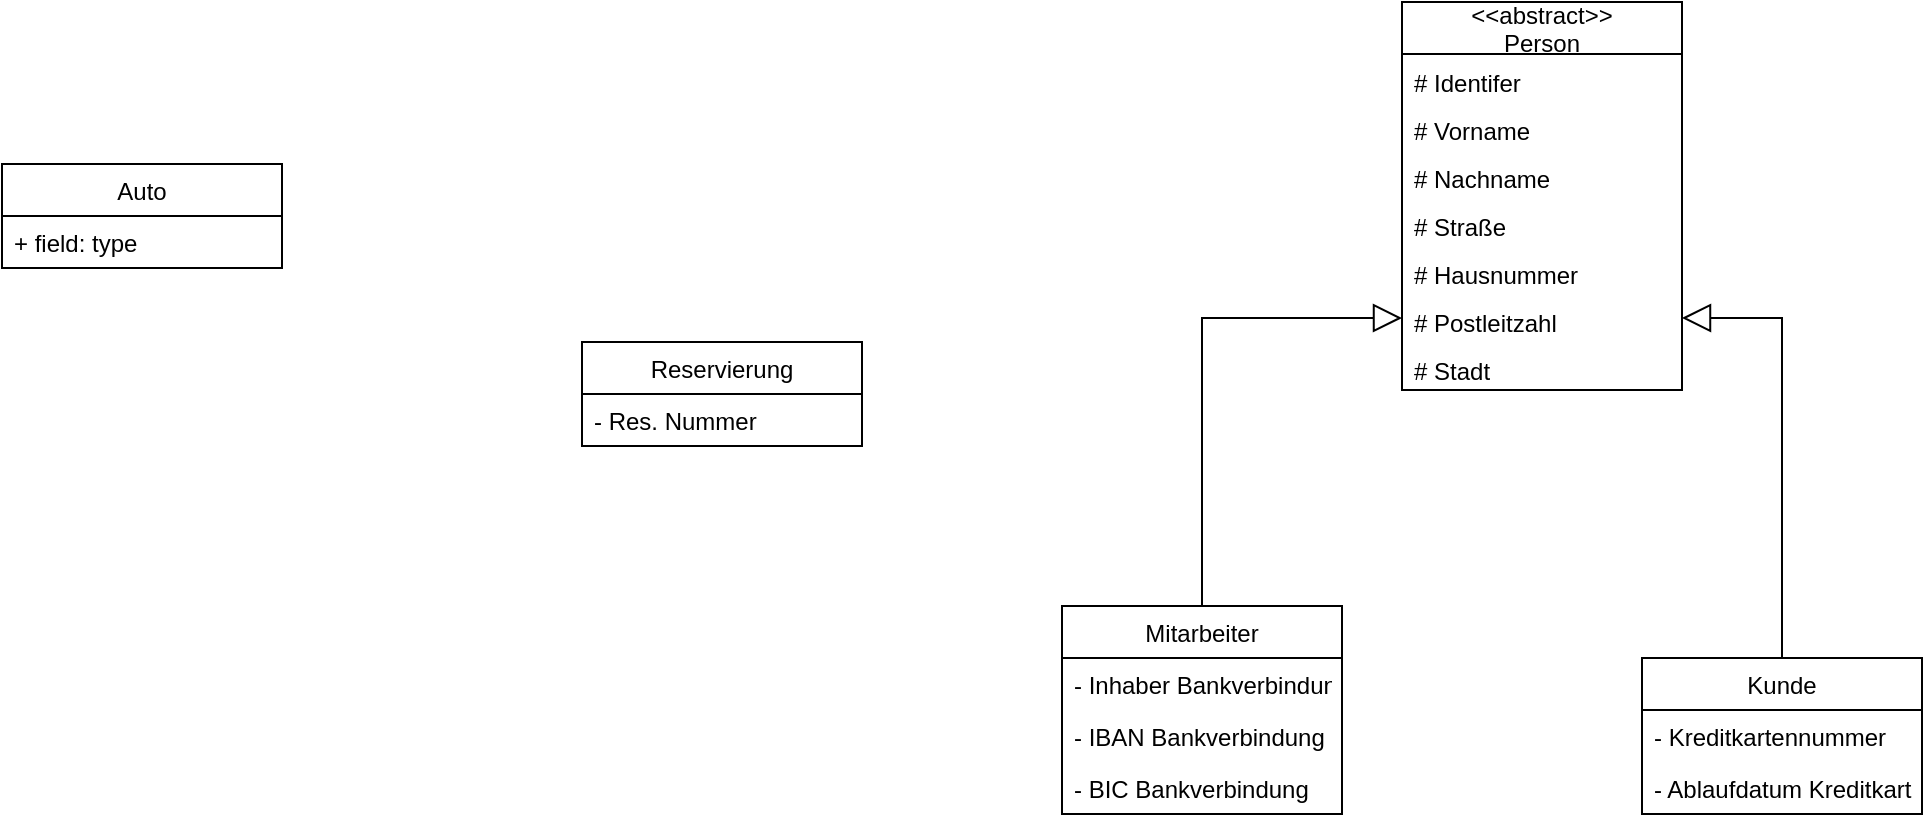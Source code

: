<mxfile version="16.6.3" type="github">
  <diagram id="WIovc9jqI_weolnuGIgq" name="Autovermietung-Verwaltung">
    <mxGraphModel dx="1773" dy="1726" grid="1" gridSize="10" guides="1" tooltips="1" connect="1" arrows="1" fold="1" page="1" pageScale="1" pageWidth="827" pageHeight="1169" math="0" shadow="0">
      <root>
        <mxCell id="0" />
        <mxCell id="1" parent="0" />
        <mxCell id="EFEKUuxmQIwIh7Pf4nEL-1" value="Auto" style="swimlane;fontStyle=0;childLayout=stackLayout;horizontal=1;startSize=26;fillColor=none;horizontalStack=0;resizeParent=1;resizeParentMax=0;resizeLast=0;collapsible=1;marginBottom=0;" vertex="1" parent="1">
          <mxGeometry x="-110" y="71" width="140" height="52" as="geometry" />
        </mxCell>
        <mxCell id="EFEKUuxmQIwIh7Pf4nEL-2" value="+ field: type" style="text;strokeColor=none;fillColor=none;align=left;verticalAlign=top;spacingLeft=4;spacingRight=4;overflow=hidden;rotatable=0;points=[[0,0.5],[1,0.5]];portConstraint=eastwest;" vertex="1" parent="EFEKUuxmQIwIh7Pf4nEL-1">
          <mxGeometry y="26" width="140" height="26" as="geometry" />
        </mxCell>
        <mxCell id="EFEKUuxmQIwIh7Pf4nEL-5" value="&lt;&lt;abstract&gt;&gt;&#xa;Person" style="swimlane;fontStyle=0;childLayout=stackLayout;horizontal=1;startSize=26;fillColor=none;horizontalStack=0;resizeParent=1;resizeParentMax=0;resizeLast=0;collapsible=1;marginBottom=0;" vertex="1" parent="1">
          <mxGeometry x="590" y="-10" width="140" height="194" as="geometry" />
        </mxCell>
        <mxCell id="EFEKUuxmQIwIh7Pf4nEL-6" value="# Identifer" style="text;strokeColor=none;fillColor=none;align=left;verticalAlign=bottom;spacingLeft=4;spacingRight=4;overflow=hidden;rotatable=0;points=[[0,0.5],[1,0.5]];portConstraint=eastwest;" vertex="1" parent="EFEKUuxmQIwIh7Pf4nEL-5">
          <mxGeometry y="26" width="140" height="24" as="geometry" />
        </mxCell>
        <mxCell id="EFEKUuxmQIwIh7Pf4nEL-14" value="# Vorname" style="text;strokeColor=none;fillColor=none;align=left;verticalAlign=bottom;spacingLeft=4;spacingRight=4;overflow=hidden;rotatable=0;points=[[0,0.5],[1,0.5]];portConstraint=eastwest;" vertex="1" parent="EFEKUuxmQIwIh7Pf4nEL-5">
          <mxGeometry y="50" width="140" height="24" as="geometry" />
        </mxCell>
        <mxCell id="EFEKUuxmQIwIh7Pf4nEL-12" value="# Nachname" style="text;strokeColor=none;fillColor=none;align=left;verticalAlign=bottom;spacingLeft=4;spacingRight=4;overflow=hidden;rotatable=0;points=[[0,0.5],[1,0.5]];portConstraint=eastwest;" vertex="1" parent="EFEKUuxmQIwIh7Pf4nEL-5">
          <mxGeometry y="74" width="140" height="24" as="geometry" />
        </mxCell>
        <mxCell id="EFEKUuxmQIwIh7Pf4nEL-15" value="# Straße" style="text;strokeColor=none;fillColor=none;align=left;verticalAlign=bottom;spacingLeft=4;spacingRight=4;overflow=hidden;rotatable=0;points=[[0,0.5],[1,0.5]];portConstraint=eastwest;" vertex="1" parent="EFEKUuxmQIwIh7Pf4nEL-5">
          <mxGeometry y="98" width="140" height="24" as="geometry" />
        </mxCell>
        <mxCell id="EFEKUuxmQIwIh7Pf4nEL-16" value="# Hausnummer" style="text;strokeColor=none;fillColor=none;align=left;verticalAlign=bottom;spacingLeft=4;spacingRight=4;overflow=hidden;rotatable=0;points=[[0,0.5],[1,0.5]];portConstraint=eastwest;" vertex="1" parent="EFEKUuxmQIwIh7Pf4nEL-5">
          <mxGeometry y="122" width="140" height="24" as="geometry" />
        </mxCell>
        <mxCell id="EFEKUuxmQIwIh7Pf4nEL-17" value="# Postleitzahl" style="text;strokeColor=none;fillColor=none;align=left;verticalAlign=bottom;spacingLeft=4;spacingRight=4;overflow=hidden;rotatable=0;points=[[0,0.5],[1,0.5]];portConstraint=eastwest;" vertex="1" parent="EFEKUuxmQIwIh7Pf4nEL-5">
          <mxGeometry y="146" width="140" height="24" as="geometry" />
        </mxCell>
        <mxCell id="EFEKUuxmQIwIh7Pf4nEL-18" value="# Stadt" style="text;strokeColor=none;fillColor=none;align=left;verticalAlign=bottom;spacingLeft=4;spacingRight=4;overflow=hidden;rotatable=0;points=[[0,0.5],[1,0.5]];portConstraint=eastwest;" vertex="1" parent="EFEKUuxmQIwIh7Pf4nEL-5">
          <mxGeometry y="170" width="140" height="24" as="geometry" />
        </mxCell>
        <mxCell id="EFEKUuxmQIwIh7Pf4nEL-25" style="edgeStyle=orthogonalEdgeStyle;rounded=0;orthogonalLoop=1;jettySize=auto;html=1;exitX=0.5;exitY=0;exitDx=0;exitDy=0;entryX=0;entryY=0.5;entryDx=0;entryDy=0;endArrow=block;endFill=0;endSize=12;" edge="1" parent="1" source="EFEKUuxmQIwIh7Pf4nEL-7" target="EFEKUuxmQIwIh7Pf4nEL-17">
          <mxGeometry relative="1" as="geometry" />
        </mxCell>
        <mxCell id="EFEKUuxmQIwIh7Pf4nEL-7" value="Mitarbeiter" style="swimlane;fontStyle=0;childLayout=stackLayout;horizontal=1;startSize=26;fillColor=none;horizontalStack=0;resizeParent=1;resizeParentMax=0;resizeLast=0;collapsible=1;marginBottom=0;" vertex="1" parent="1">
          <mxGeometry x="420" y="292" width="140" height="104" as="geometry" />
        </mxCell>
        <mxCell id="EFEKUuxmQIwIh7Pf4nEL-8" value="- Inhaber Bankverbindung" style="text;strokeColor=none;fillColor=none;align=left;verticalAlign=top;spacingLeft=4;spacingRight=4;overflow=hidden;rotatable=0;points=[[0,0.5],[1,0.5]];portConstraint=eastwest;" vertex="1" parent="EFEKUuxmQIwIh7Pf4nEL-7">
          <mxGeometry y="26" width="140" height="26" as="geometry" />
        </mxCell>
        <mxCell id="EFEKUuxmQIwIh7Pf4nEL-24" value="- IBAN Bankverbindung" style="text;strokeColor=none;fillColor=none;align=left;verticalAlign=top;spacingLeft=4;spacingRight=4;overflow=hidden;rotatable=0;points=[[0,0.5],[1,0.5]];portConstraint=eastwest;" vertex="1" parent="EFEKUuxmQIwIh7Pf4nEL-7">
          <mxGeometry y="52" width="140" height="26" as="geometry" />
        </mxCell>
        <mxCell id="EFEKUuxmQIwIh7Pf4nEL-23" value="- BIC Bankverbindung" style="text;strokeColor=none;fillColor=none;align=left;verticalAlign=top;spacingLeft=4;spacingRight=4;overflow=hidden;rotatable=0;points=[[0,0.5],[1,0.5]];portConstraint=eastwest;" vertex="1" parent="EFEKUuxmQIwIh7Pf4nEL-7">
          <mxGeometry y="78" width="140" height="26" as="geometry" />
        </mxCell>
        <mxCell id="EFEKUuxmQIwIh7Pf4nEL-26" style="edgeStyle=orthogonalEdgeStyle;rounded=0;orthogonalLoop=1;jettySize=auto;html=1;exitX=0.5;exitY=0;exitDx=0;exitDy=0;entryX=1;entryY=0.5;entryDx=0;entryDy=0;endArrow=block;endFill=0;endSize=12;" edge="1" parent="1" source="EFEKUuxmQIwIh7Pf4nEL-9" target="EFEKUuxmQIwIh7Pf4nEL-17">
          <mxGeometry relative="1" as="geometry" />
        </mxCell>
        <mxCell id="EFEKUuxmQIwIh7Pf4nEL-9" value="Kunde" style="swimlane;fontStyle=0;childLayout=stackLayout;horizontal=1;startSize=26;fillColor=none;horizontalStack=0;resizeParent=1;resizeParentMax=0;resizeLast=0;collapsible=1;marginBottom=0;" vertex="1" parent="1">
          <mxGeometry x="710" y="318" width="140" height="78" as="geometry" />
        </mxCell>
        <mxCell id="EFEKUuxmQIwIh7Pf4nEL-10" value="- Kreditkartennummer" style="text;strokeColor=none;fillColor=none;align=left;verticalAlign=top;spacingLeft=4;spacingRight=4;overflow=hidden;rotatable=0;points=[[0,0.5],[1,0.5]];portConstraint=eastwest;" vertex="1" parent="EFEKUuxmQIwIh7Pf4nEL-9">
          <mxGeometry y="26" width="140" height="26" as="geometry" />
        </mxCell>
        <mxCell id="EFEKUuxmQIwIh7Pf4nEL-19" value="- Ablaufdatum Kreditkarte" style="text;strokeColor=none;fillColor=none;align=left;verticalAlign=top;spacingLeft=4;spacingRight=4;overflow=hidden;rotatable=0;points=[[0,0.5],[1,0.5]];portConstraint=eastwest;" vertex="1" parent="EFEKUuxmQIwIh7Pf4nEL-9">
          <mxGeometry y="52" width="140" height="26" as="geometry" />
        </mxCell>
        <mxCell id="EFEKUuxmQIwIh7Pf4nEL-27" value="Reservierung" style="swimlane;fontStyle=0;childLayout=stackLayout;horizontal=1;startSize=26;fillColor=none;horizontalStack=0;resizeParent=1;resizeParentMax=0;resizeLast=0;collapsible=1;marginBottom=0;" vertex="1" parent="1">
          <mxGeometry x="180" y="160" width="140" height="52" as="geometry" />
        </mxCell>
        <mxCell id="EFEKUuxmQIwIh7Pf4nEL-28" value="- Res. Nummer" style="text;strokeColor=none;fillColor=none;align=left;verticalAlign=top;spacingLeft=4;spacingRight=4;overflow=hidden;rotatable=0;points=[[0,0.5],[1,0.5]];portConstraint=eastwest;" vertex="1" parent="EFEKUuxmQIwIh7Pf4nEL-27">
          <mxGeometry y="26" width="140" height="26" as="geometry" />
        </mxCell>
      </root>
    </mxGraphModel>
  </diagram>
</mxfile>
